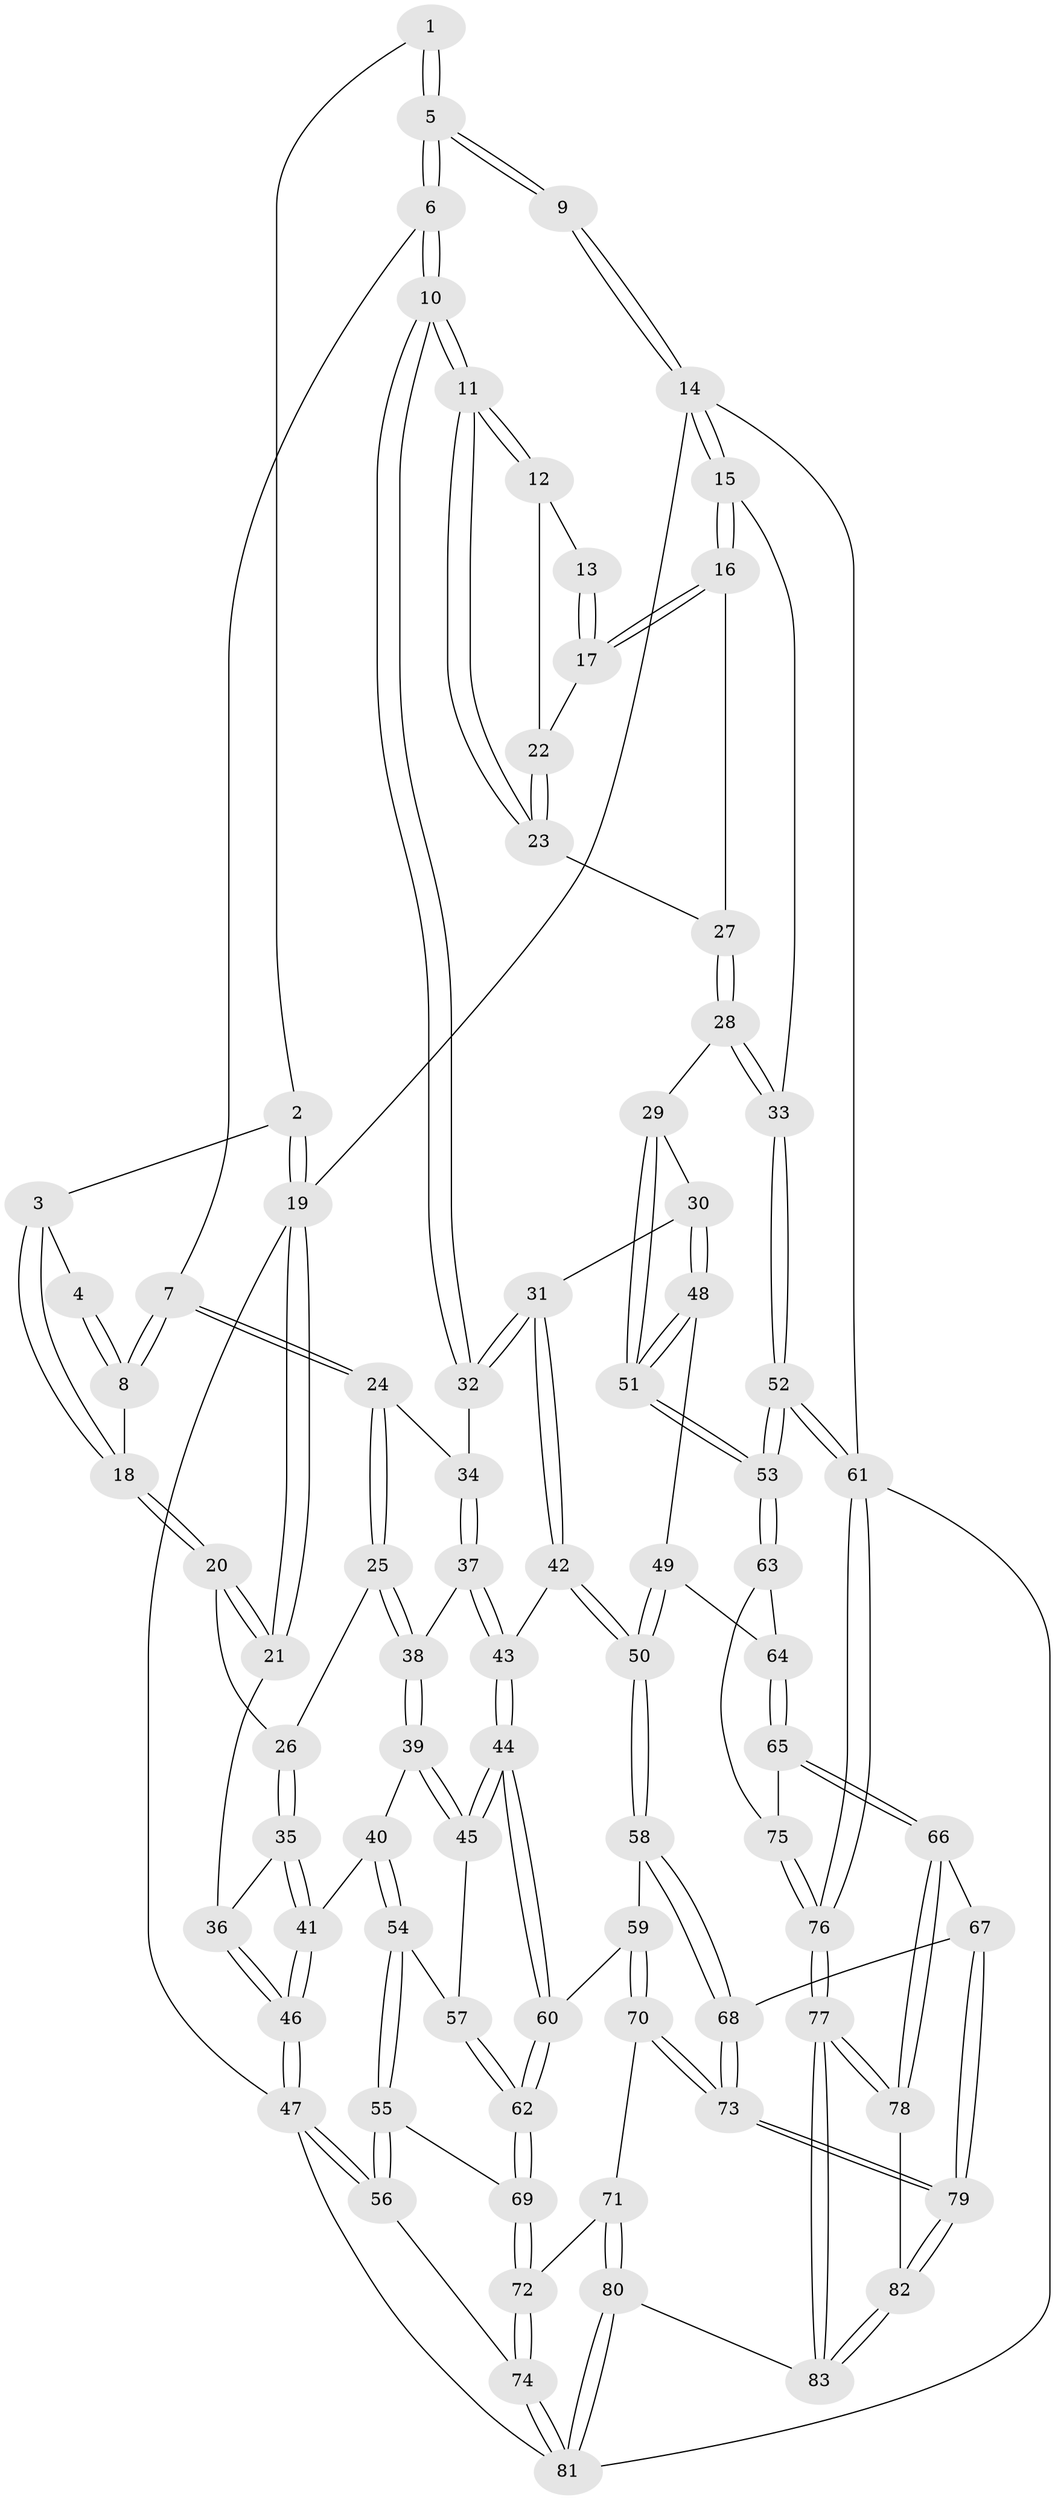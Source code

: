 // coarse degree distribution, {4: 0.29411764705882354, 3: 0.47058823529411764, 5: 0.058823529411764705, 2: 0.17647058823529413}
// Generated by graph-tools (version 1.1) at 2025/54/03/04/25 22:54:10]
// undirected, 83 vertices, 204 edges
graph export_dot {
  node [color=gray90,style=filled];
  1 [pos="+0.3788925636646745+0"];
  2 [pos="+0.010554384888730582+0"];
  3 [pos="+0.2623264796354274+0.03757059873435538"];
  4 [pos="+0.3414877893653431+0"];
  5 [pos="+0.5740606566737522+0"];
  6 [pos="+0.5640589732270229+0.05124199687740992"];
  7 [pos="+0.44702582338915353+0.15254020867486648"];
  8 [pos="+0.3463067594407364+0.1040287454884373"];
  9 [pos="+0.8695054957816569+0"];
  10 [pos="+0.7169656590204908+0.1863672421933077"];
  11 [pos="+0.7433661213260548+0.17492908876185775"];
  12 [pos="+0.8565627735078678+0"];
  13 [pos="+0.8650568114997294+0"];
  14 [pos="+1+0"];
  15 [pos="+1+0.18432646450996046"];
  16 [pos="+1+0.15096300381462605"];
  17 [pos="+1+0.13916443107893098"];
  18 [pos="+0.2770415825174172+0.10489117059697683"];
  19 [pos="+0+0"];
  20 [pos="+0.20112283375333298+0.148672920873192"];
  21 [pos="+0+0.0317095039810815"];
  22 [pos="+0.9146453657261394+0.11278393993612651"];
  23 [pos="+0.8114305947526965+0.1765854610564338"];
  24 [pos="+0.4449039350758915+0.16433222936987815"];
  25 [pos="+0.3674052889214069+0.3074879063622799"];
  26 [pos="+0.2771827669506228+0.3041727500516057"];
  27 [pos="+0.8938613169422167+0.2352377928970425"];
  28 [pos="+0.9319713119148391+0.39659277520311825"];
  29 [pos="+0.8753631629065994+0.41842531261987465"];
  30 [pos="+0.7658209672330095+0.40789448715724613"];
  31 [pos="+0.7624765852193165+0.40676873141036946"];
  32 [pos="+0.7008104352252013+0.31302794554541186"];
  33 [pos="+1+0.3918622424478891"];
  34 [pos="+0.597538796469319+0.3303847910354882"];
  35 [pos="+0.14472486605351295+0.403082780667767"];
  36 [pos="+0+0.08278104259764396"];
  37 [pos="+0.503011724337514+0.39874792379509183"];
  38 [pos="+0.41661847211453507+0.3866095581718586"];
  39 [pos="+0.38382935675439755+0.464603843899699"];
  40 [pos="+0.1539424875593657+0.4775542080574272"];
  41 [pos="+0.15170313434974472+0.4676399334496353"];
  42 [pos="+0.6266183743965387+0.5504528294226758"];
  43 [pos="+0.5833016307969067+0.5480816305988944"];
  44 [pos="+0.4944219650803891+0.609000831331743"];
  45 [pos="+0.3944627803116919+0.5836550922634339"];
  46 [pos="+0+0.47991850892408294"];
  47 [pos="+0+0.7676769913295128"];
  48 [pos="+0.7903905891863924+0.6218264266311406"];
  49 [pos="+0.7275209206545504+0.6464658212279716"];
  50 [pos="+0.6869525701124064+0.6467398980938027"];
  51 [pos="+0.8954841921704632+0.6414262192048314"];
  52 [pos="+1+0.8109046230320658"];
  53 [pos="+0.9880470119227359+0.7444731177286449"];
  54 [pos="+0.14539803080235245+0.5784285799494115"];
  55 [pos="+0.13950577629038774+0.5879012014882263"];
  56 [pos="+0.002725271122985987+0.7454799436254711"];
  57 [pos="+0.3742339534118666+0.5975839965779233"];
  58 [pos="+0.6715469701826607+0.6889010036341655"];
  59 [pos="+0.5141924682874458+0.7111626454651826"];
  60 [pos="+0.5065609638591533+0.6771986726368053"];
  61 [pos="+1+1"];
  62 [pos="+0.3478055660487668+0.7214717109531763"];
  63 [pos="+0.8663940678978538+0.7862117676395185"];
  64 [pos="+0.7506792141534889+0.6783472680011885"];
  65 [pos="+0.7723621771736496+0.8267366951158498"];
  66 [pos="+0.7147700475482959+0.8487722731156412"];
  67 [pos="+0.6835295182617234+0.8328547606158403"];
  68 [pos="+0.6792073752947526+0.8301851674753606"];
  69 [pos="+0.3425743247658999+0.7414291274273977"];
  70 [pos="+0.49380428790990316+0.8293527320295349"];
  71 [pos="+0.46741445915527036+0.8333555988577964"];
  72 [pos="+0.3446925551559107+0.8050392375861455"];
  73 [pos="+0.5191140123388215+0.8434172635580728"];
  74 [pos="+0.1995769147775852+0.881861364285785"];
  75 [pos="+0.8175967068709411+0.8137091215931043"];
  76 [pos="+0.968509726896265+1"];
  77 [pos="+0.9494028955494498+1"];
  78 [pos="+0.7240550313713953+0.9063954294034013"];
  79 [pos="+0.5635334153847001+1"];
  80 [pos="+0.2975833180265151+1"];
  81 [pos="+0.27609534013471027+1"];
  82 [pos="+0.5637028559059801+1"];
  83 [pos="+0.5444998774473294+1"];
  1 -- 2;
  1 -- 5;
  1 -- 5;
  2 -- 3;
  2 -- 19;
  2 -- 19;
  3 -- 4;
  3 -- 18;
  3 -- 18;
  4 -- 8;
  4 -- 8;
  5 -- 6;
  5 -- 6;
  5 -- 9;
  5 -- 9;
  6 -- 7;
  6 -- 10;
  6 -- 10;
  7 -- 8;
  7 -- 8;
  7 -- 24;
  7 -- 24;
  8 -- 18;
  9 -- 14;
  9 -- 14;
  10 -- 11;
  10 -- 11;
  10 -- 32;
  10 -- 32;
  11 -- 12;
  11 -- 12;
  11 -- 23;
  11 -- 23;
  12 -- 13;
  12 -- 22;
  13 -- 17;
  13 -- 17;
  14 -- 15;
  14 -- 15;
  14 -- 19;
  14 -- 61;
  15 -- 16;
  15 -- 16;
  15 -- 33;
  16 -- 17;
  16 -- 17;
  16 -- 27;
  17 -- 22;
  18 -- 20;
  18 -- 20;
  19 -- 21;
  19 -- 21;
  19 -- 47;
  20 -- 21;
  20 -- 21;
  20 -- 26;
  21 -- 36;
  22 -- 23;
  22 -- 23;
  23 -- 27;
  24 -- 25;
  24 -- 25;
  24 -- 34;
  25 -- 26;
  25 -- 38;
  25 -- 38;
  26 -- 35;
  26 -- 35;
  27 -- 28;
  27 -- 28;
  28 -- 29;
  28 -- 33;
  28 -- 33;
  29 -- 30;
  29 -- 51;
  29 -- 51;
  30 -- 31;
  30 -- 48;
  30 -- 48;
  31 -- 32;
  31 -- 32;
  31 -- 42;
  31 -- 42;
  32 -- 34;
  33 -- 52;
  33 -- 52;
  34 -- 37;
  34 -- 37;
  35 -- 36;
  35 -- 41;
  35 -- 41;
  36 -- 46;
  36 -- 46;
  37 -- 38;
  37 -- 43;
  37 -- 43;
  38 -- 39;
  38 -- 39;
  39 -- 40;
  39 -- 45;
  39 -- 45;
  40 -- 41;
  40 -- 54;
  40 -- 54;
  41 -- 46;
  41 -- 46;
  42 -- 43;
  42 -- 50;
  42 -- 50;
  43 -- 44;
  43 -- 44;
  44 -- 45;
  44 -- 45;
  44 -- 60;
  44 -- 60;
  45 -- 57;
  46 -- 47;
  46 -- 47;
  47 -- 56;
  47 -- 56;
  47 -- 81;
  48 -- 49;
  48 -- 51;
  48 -- 51;
  49 -- 50;
  49 -- 50;
  49 -- 64;
  50 -- 58;
  50 -- 58;
  51 -- 53;
  51 -- 53;
  52 -- 53;
  52 -- 53;
  52 -- 61;
  52 -- 61;
  53 -- 63;
  53 -- 63;
  54 -- 55;
  54 -- 55;
  54 -- 57;
  55 -- 56;
  55 -- 56;
  55 -- 69;
  56 -- 74;
  57 -- 62;
  57 -- 62;
  58 -- 59;
  58 -- 68;
  58 -- 68;
  59 -- 60;
  59 -- 70;
  59 -- 70;
  60 -- 62;
  60 -- 62;
  61 -- 76;
  61 -- 76;
  61 -- 81;
  62 -- 69;
  62 -- 69;
  63 -- 64;
  63 -- 75;
  64 -- 65;
  64 -- 65;
  65 -- 66;
  65 -- 66;
  65 -- 75;
  66 -- 67;
  66 -- 78;
  66 -- 78;
  67 -- 68;
  67 -- 79;
  67 -- 79;
  68 -- 73;
  68 -- 73;
  69 -- 72;
  69 -- 72;
  70 -- 71;
  70 -- 73;
  70 -- 73;
  71 -- 72;
  71 -- 80;
  71 -- 80;
  72 -- 74;
  72 -- 74;
  73 -- 79;
  73 -- 79;
  74 -- 81;
  74 -- 81;
  75 -- 76;
  75 -- 76;
  76 -- 77;
  76 -- 77;
  77 -- 78;
  77 -- 78;
  77 -- 83;
  77 -- 83;
  78 -- 82;
  79 -- 82;
  79 -- 82;
  80 -- 81;
  80 -- 81;
  80 -- 83;
  82 -- 83;
  82 -- 83;
}
